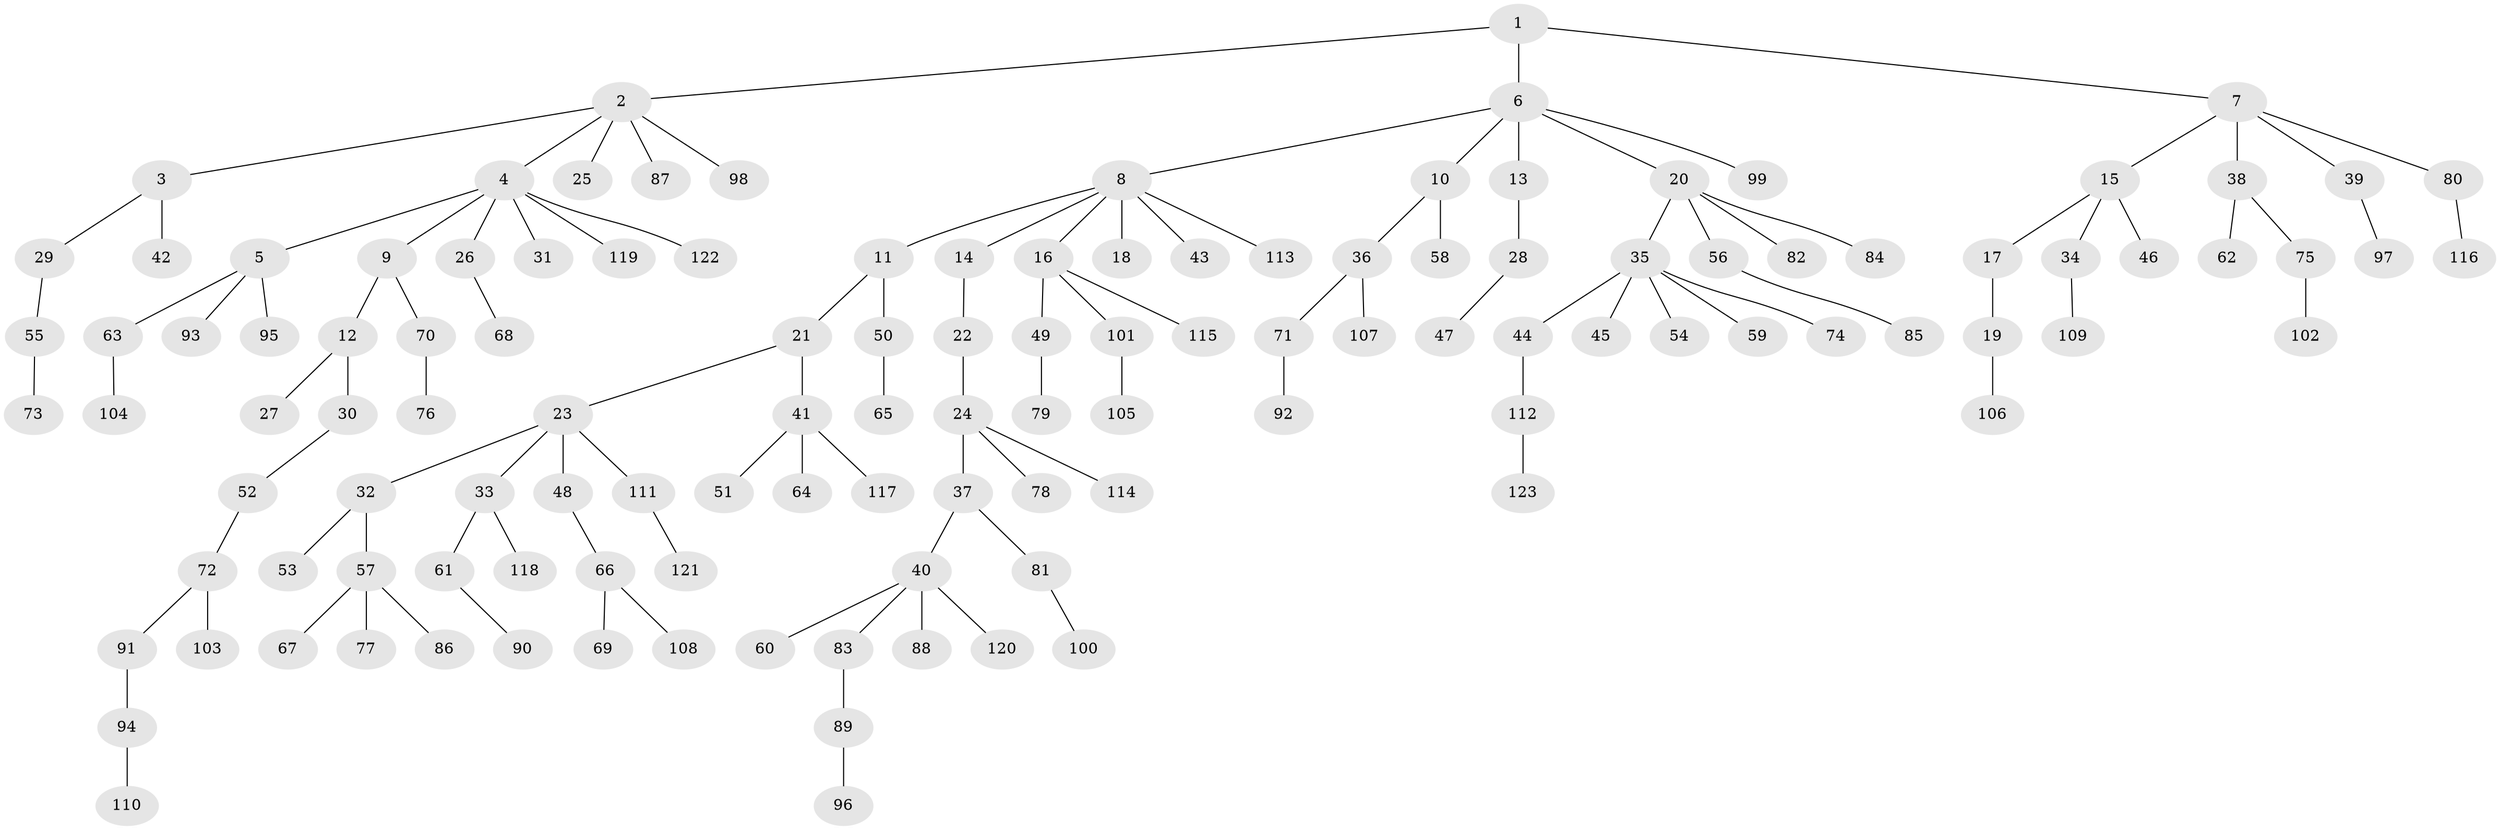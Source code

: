 // coarse degree distribution, {2: 0.19767441860465115, 1: 0.6511627906976745, 5: 0.046511627906976744, 4: 0.011627906976744186, 3: 0.05813953488372093, 7: 0.011627906976744186, 8: 0.011627906976744186, 26: 0.011627906976744186}
// Generated by graph-tools (version 1.1) at 2025/56/03/04/25 21:56:35]
// undirected, 123 vertices, 122 edges
graph export_dot {
graph [start="1"]
  node [color=gray90,style=filled];
  1;
  2;
  3;
  4;
  5;
  6;
  7;
  8;
  9;
  10;
  11;
  12;
  13;
  14;
  15;
  16;
  17;
  18;
  19;
  20;
  21;
  22;
  23;
  24;
  25;
  26;
  27;
  28;
  29;
  30;
  31;
  32;
  33;
  34;
  35;
  36;
  37;
  38;
  39;
  40;
  41;
  42;
  43;
  44;
  45;
  46;
  47;
  48;
  49;
  50;
  51;
  52;
  53;
  54;
  55;
  56;
  57;
  58;
  59;
  60;
  61;
  62;
  63;
  64;
  65;
  66;
  67;
  68;
  69;
  70;
  71;
  72;
  73;
  74;
  75;
  76;
  77;
  78;
  79;
  80;
  81;
  82;
  83;
  84;
  85;
  86;
  87;
  88;
  89;
  90;
  91;
  92;
  93;
  94;
  95;
  96;
  97;
  98;
  99;
  100;
  101;
  102;
  103;
  104;
  105;
  106;
  107;
  108;
  109;
  110;
  111;
  112;
  113;
  114;
  115;
  116;
  117;
  118;
  119;
  120;
  121;
  122;
  123;
  1 -- 2;
  1 -- 6;
  1 -- 7;
  2 -- 3;
  2 -- 4;
  2 -- 25;
  2 -- 87;
  2 -- 98;
  3 -- 29;
  3 -- 42;
  4 -- 5;
  4 -- 9;
  4 -- 26;
  4 -- 31;
  4 -- 119;
  4 -- 122;
  5 -- 63;
  5 -- 93;
  5 -- 95;
  6 -- 8;
  6 -- 10;
  6 -- 13;
  6 -- 20;
  6 -- 99;
  7 -- 15;
  7 -- 38;
  7 -- 39;
  7 -- 80;
  8 -- 11;
  8 -- 14;
  8 -- 16;
  8 -- 18;
  8 -- 43;
  8 -- 113;
  9 -- 12;
  9 -- 70;
  10 -- 36;
  10 -- 58;
  11 -- 21;
  11 -- 50;
  12 -- 27;
  12 -- 30;
  13 -- 28;
  14 -- 22;
  15 -- 17;
  15 -- 34;
  15 -- 46;
  16 -- 49;
  16 -- 101;
  16 -- 115;
  17 -- 19;
  19 -- 106;
  20 -- 35;
  20 -- 56;
  20 -- 82;
  20 -- 84;
  21 -- 23;
  21 -- 41;
  22 -- 24;
  23 -- 32;
  23 -- 33;
  23 -- 48;
  23 -- 111;
  24 -- 37;
  24 -- 78;
  24 -- 114;
  26 -- 68;
  28 -- 47;
  29 -- 55;
  30 -- 52;
  32 -- 53;
  32 -- 57;
  33 -- 61;
  33 -- 118;
  34 -- 109;
  35 -- 44;
  35 -- 45;
  35 -- 54;
  35 -- 59;
  35 -- 74;
  36 -- 71;
  36 -- 107;
  37 -- 40;
  37 -- 81;
  38 -- 62;
  38 -- 75;
  39 -- 97;
  40 -- 60;
  40 -- 83;
  40 -- 88;
  40 -- 120;
  41 -- 51;
  41 -- 64;
  41 -- 117;
  44 -- 112;
  48 -- 66;
  49 -- 79;
  50 -- 65;
  52 -- 72;
  55 -- 73;
  56 -- 85;
  57 -- 67;
  57 -- 77;
  57 -- 86;
  61 -- 90;
  63 -- 104;
  66 -- 69;
  66 -- 108;
  70 -- 76;
  71 -- 92;
  72 -- 91;
  72 -- 103;
  75 -- 102;
  80 -- 116;
  81 -- 100;
  83 -- 89;
  89 -- 96;
  91 -- 94;
  94 -- 110;
  101 -- 105;
  111 -- 121;
  112 -- 123;
}
